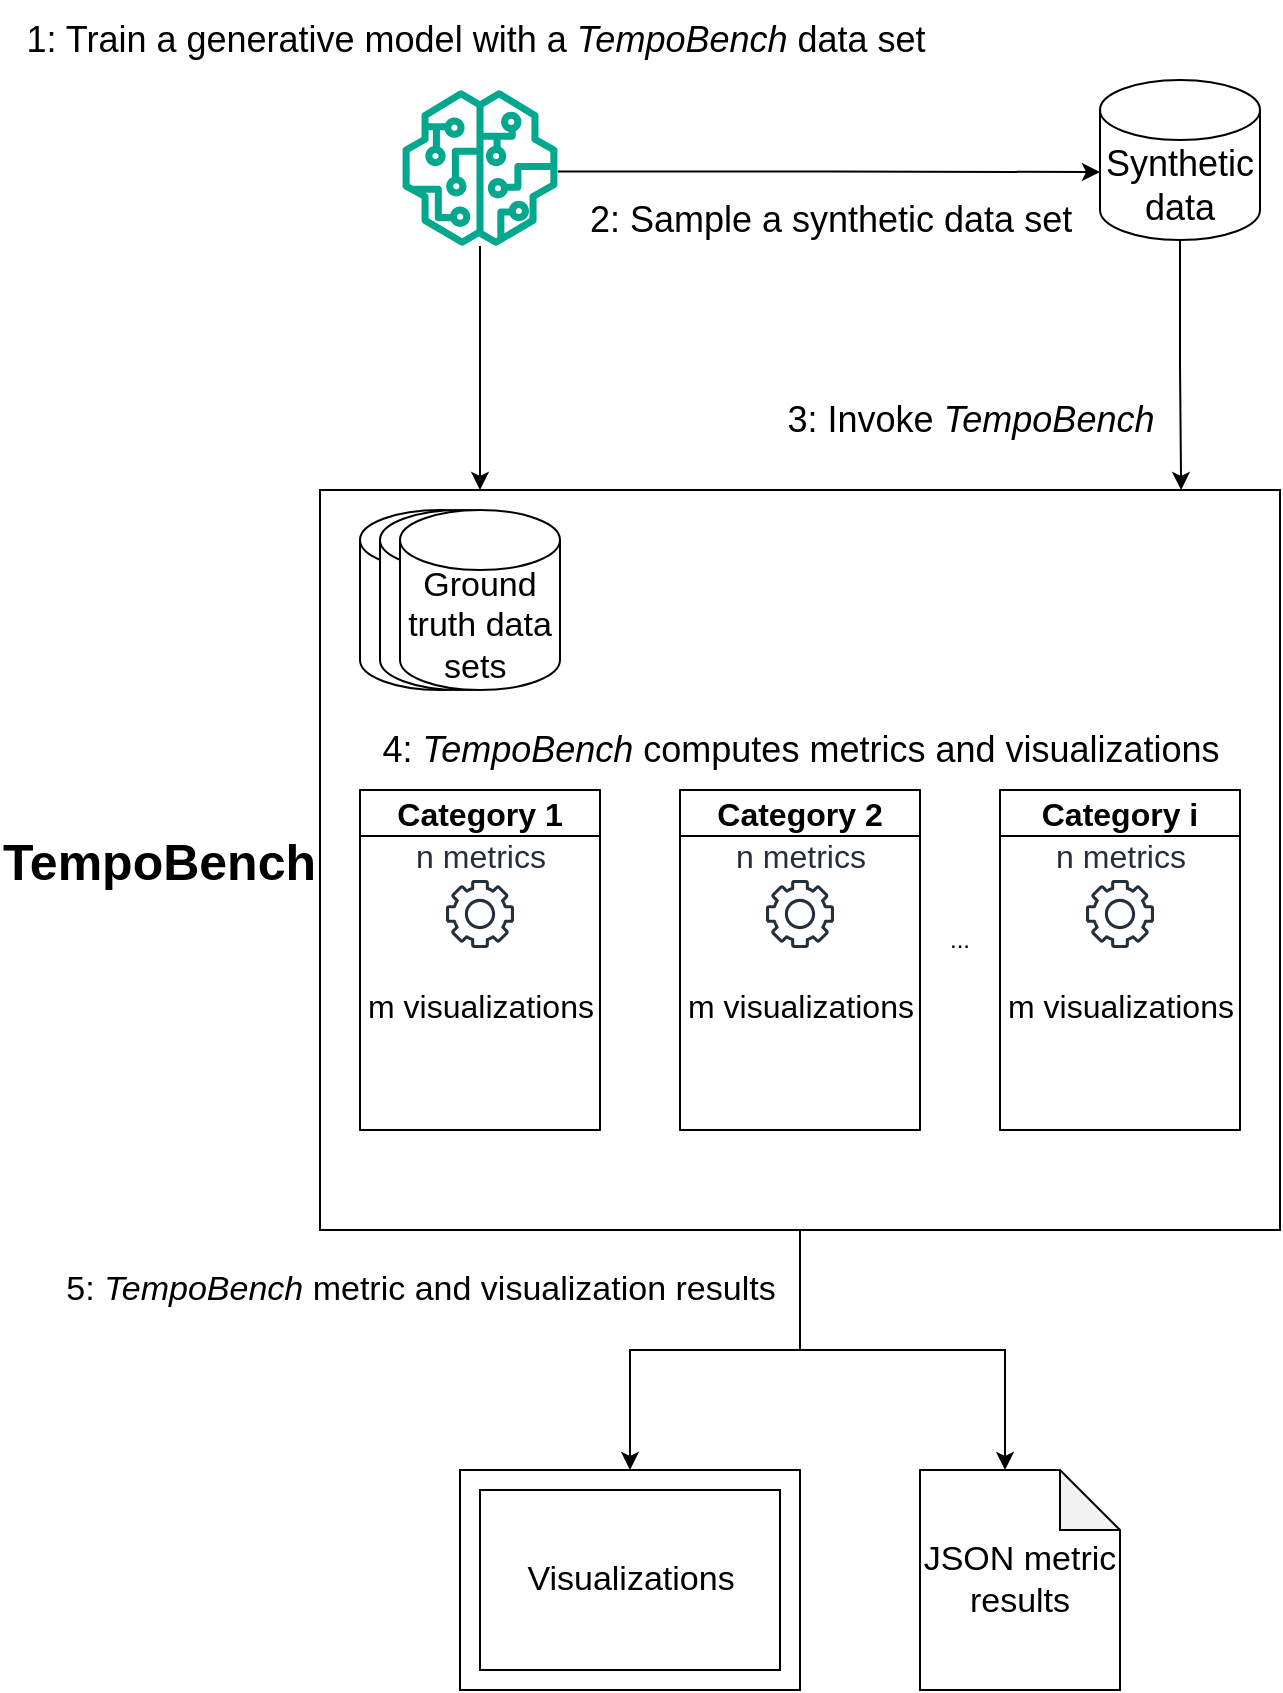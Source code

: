 <mxfile version="27.0.9">
  <diagram name="Page-1" id="7R7ulg5M2vc_khv-GZRt">
    <mxGraphModel dx="2276" dy="1872" grid="1" gridSize="10" guides="1" tooltips="1" connect="1" arrows="1" fold="1" page="1" pageScale="1" pageWidth="850" pageHeight="1100" math="0" shadow="0">
      <root>
        <mxCell id="0" />
        <mxCell id="1" parent="0" />
        <mxCell id="v-tDvrIkVeG2lgE-9QKy-2" value="Synthetic data" style="shape=cylinder3;whiteSpace=wrap;html=1;boundedLbl=1;backgroundOutline=1;size=15;fontSize=18;" parent="1" vertex="1">
          <mxGeometry x="540" y="-55" width="80" height="80" as="geometry" />
        </mxCell>
        <mxCell id="v-tDvrIkVeG2lgE-9QKy-3" value="&lt;b&gt;&lt;font style=&quot;font-size: 25px;&quot;&gt;TempoBench&lt;/font&gt;&lt;/b&gt;" style="rounded=0;whiteSpace=wrap;html=1;verticalAlign=middle;horizontal=1;labelPosition=left;verticalLabelPosition=middle;align=right;" parent="1" vertex="1">
          <mxGeometry x="150" y="150" width="480" height="370" as="geometry" />
        </mxCell>
        <mxCell id="v-tDvrIkVeG2lgE-9QKy-4" value="" style="shape=cylinder3;whiteSpace=wrap;html=1;boundedLbl=1;backgroundOutline=1;size=15;" parent="1" vertex="1">
          <mxGeometry x="170" y="160" width="80" height="90" as="geometry" />
        </mxCell>
        <mxCell id="v-tDvrIkVeG2lgE-9QKy-6" value="JSON metric results" style="shape=note;whiteSpace=wrap;html=1;backgroundOutline=1;darkOpacity=0.05;fontSize=17;" parent="1" vertex="1">
          <mxGeometry x="450" y="640" width="100" height="110" as="geometry" />
        </mxCell>
        <mxCell id="v-tDvrIkVeG2lgE-9QKy-9" value="" style="verticalLabelPosition=bottom;verticalAlign=top;html=1;shape=mxgraph.basic.frame;dx=10;whiteSpace=wrap;" parent="1" vertex="1">
          <mxGeometry x="220" y="640" width="170" height="110" as="geometry" />
        </mxCell>
        <mxCell id="v-tDvrIkVeG2lgE-9QKy-10" value="Visualizations" style="text;html=1;align=center;verticalAlign=middle;resizable=0;points=[];autosize=1;strokeColor=none;fillColor=none;fontSize=17;" parent="1" vertex="1">
          <mxGeometry x="240" y="680" width="130" height="30" as="geometry" />
        </mxCell>
        <mxCell id="v-tDvrIkVeG2lgE-9QKy-12" value="&lt;font&gt;1: Train a generative model with a &lt;i&gt;TempoBench&lt;/i&gt; data set&amp;nbsp;&lt;/font&gt;" style="text;html=1;align=center;verticalAlign=middle;resizable=0;points=[];autosize=1;strokeColor=none;fillColor=none;fontSize=18;" parent="1" vertex="1">
          <mxGeometry x="-10" y="-95" width="480" height="40" as="geometry" />
        </mxCell>
        <mxCell id="v-tDvrIkVeG2lgE-9QKy-13" value="4: &lt;i&gt;TempoBench&lt;/i&gt; computes metrics and visualizations" style="text;html=1;align=center;verticalAlign=middle;resizable=0;points=[];autosize=1;strokeColor=none;fillColor=none;fontSize=18;" parent="1" vertex="1">
          <mxGeometry x="170" y="260" width="440" height="40" as="geometry" />
        </mxCell>
        <mxCell id="v-tDvrIkVeG2lgE-9QKy-14" value="5: &lt;i&gt;TempoBench&lt;/i&gt;&amp;nbsp;metric and visualization results" style="text;html=1;align=center;verticalAlign=middle;resizable=0;points=[];autosize=1;strokeColor=none;fillColor=none;fontSize=17;" parent="1" vertex="1">
          <mxGeometry x="10" y="535" width="380" height="30" as="geometry" />
        </mxCell>
        <mxCell id="1hxr5BAmj0VXV3kwIrot-1" value="" style="shape=cylinder3;whiteSpace=wrap;html=1;boundedLbl=1;backgroundOutline=1;size=15;" parent="1" vertex="1">
          <mxGeometry x="180" y="160" width="80" height="90" as="geometry" />
        </mxCell>
        <mxCell id="1hxr5BAmj0VXV3kwIrot-2" value="Ground truth data sets&amp;nbsp;" style="shape=cylinder3;whiteSpace=wrap;html=1;boundedLbl=1;backgroundOutline=1;size=15;fontSize=17;" parent="1" vertex="1">
          <mxGeometry x="190" y="160" width="80" height="90" as="geometry" />
        </mxCell>
        <mxCell id="1hxr5BAmj0VXV3kwIrot-4" value="Category 1" style="swimlane;whiteSpace=wrap;html=1;fontSize=16;" parent="1" vertex="1">
          <mxGeometry x="170" y="300" width="120" height="170" as="geometry" />
        </mxCell>
        <mxCell id="1hxr5BAmj0VXV3kwIrot-3" value="&lt;font&gt;n metrics&lt;/font&gt;" style="sketch=0;outlineConnect=0;fontColor=#232F3E;gradientColor=none;fillColor=#232F3D;strokeColor=none;dashed=0;verticalLabelPosition=top;verticalAlign=bottom;align=center;html=1;fontSize=16;fontStyle=0;aspect=fixed;pointerEvents=1;shape=mxgraph.aws4.gear;labelPosition=center;" parent="1hxr5BAmj0VXV3kwIrot-4" vertex="1">
          <mxGeometry x="43" y="45" width="34" height="34" as="geometry" />
        </mxCell>
        <mxCell id="1hxr5BAmj0VXV3kwIrot-10" value="m visualizations" style="shape=image;html=1;verticalAlign=bottom;verticalLabelPosition=top;labelBackgroundColor=#ffffff;imageAspect=0;aspect=fixed;image=https://cdn4.iconfinder.com/data/icons/evil-icons-user-interface/64/picture-128.png;labelPosition=center;align=center;fontSize=16;" parent="1hxr5BAmj0VXV3kwIrot-4" vertex="1">
          <mxGeometry x="35" y="120" width="50" height="50" as="geometry" />
        </mxCell>
        <mxCell id="1hxr5BAmj0VXV3kwIrot-11" value="Category 2" style="swimlane;whiteSpace=wrap;html=1;fontSize=16;" parent="1" vertex="1">
          <mxGeometry x="330" y="300" width="120" height="170" as="geometry" />
        </mxCell>
        <mxCell id="1hxr5BAmj0VXV3kwIrot-12" value="n metrics" style="sketch=0;outlineConnect=0;fontColor=#232F3E;gradientColor=none;fillColor=#232F3D;strokeColor=none;dashed=0;verticalLabelPosition=top;verticalAlign=bottom;align=center;html=1;fontSize=16;fontStyle=0;aspect=fixed;pointerEvents=1;shape=mxgraph.aws4.gear;labelPosition=center;" parent="1hxr5BAmj0VXV3kwIrot-11" vertex="1">
          <mxGeometry x="43" y="45" width="34" height="34" as="geometry" />
        </mxCell>
        <mxCell id="1hxr5BAmj0VXV3kwIrot-13" value="m visualizations" style="shape=image;html=1;verticalAlign=bottom;verticalLabelPosition=top;labelBackgroundColor=#ffffff;imageAspect=0;aspect=fixed;image=https://cdn4.iconfinder.com/data/icons/evil-icons-user-interface/64/picture-128.png;labelPosition=center;align=center;fontSize=16;" parent="1hxr5BAmj0VXV3kwIrot-11" vertex="1">
          <mxGeometry x="35" y="120" width="50" height="50" as="geometry" />
        </mxCell>
        <mxCell id="1hxr5BAmj0VXV3kwIrot-14" value="Category i" style="swimlane;whiteSpace=wrap;html=1;fontSize=16;" parent="1" vertex="1">
          <mxGeometry x="490" y="300" width="120" height="170" as="geometry" />
        </mxCell>
        <mxCell id="1hxr5BAmj0VXV3kwIrot-15" value="n metrics" style="sketch=0;outlineConnect=0;fontColor=#232F3E;gradientColor=none;fillColor=#232F3D;strokeColor=none;dashed=0;verticalLabelPosition=top;verticalAlign=bottom;align=center;html=1;fontSize=16;fontStyle=0;aspect=fixed;pointerEvents=1;shape=mxgraph.aws4.gear;labelPosition=center;" parent="1hxr5BAmj0VXV3kwIrot-14" vertex="1">
          <mxGeometry x="43" y="45" width="34" height="34" as="geometry" />
        </mxCell>
        <mxCell id="1hxr5BAmj0VXV3kwIrot-16" value="m visualizations" style="shape=image;html=1;verticalAlign=bottom;verticalLabelPosition=top;labelBackgroundColor=#ffffff;imageAspect=0;aspect=fixed;image=https://cdn4.iconfinder.com/data/icons/evil-icons-user-interface/64/picture-128.png;labelPosition=center;align=center;fontSize=16;" parent="1hxr5BAmj0VXV3kwIrot-14" vertex="1">
          <mxGeometry x="35" y="120" width="50" height="50" as="geometry" />
        </mxCell>
        <mxCell id="1hxr5BAmj0VXV3kwIrot-18" value="..." style="text;html=1;align=center;verticalAlign=middle;whiteSpace=wrap;rounded=0;" parent="1hxr5BAmj0VXV3kwIrot-14" vertex="1">
          <mxGeometry x="-50" y="60" width="60" height="30" as="geometry" />
        </mxCell>
        <mxCell id="1hxr5BAmj0VXV3kwIrot-19" value="" style="sketch=0;outlineConnect=0;fontColor=#232F3E;gradientColor=none;fillColor=#01A88D;strokeColor=none;dashed=0;verticalLabelPosition=bottom;verticalAlign=top;align=center;html=1;fontSize=12;fontStyle=0;aspect=fixed;pointerEvents=1;shape=mxgraph.aws4.sagemaker_model;" parent="1" vertex="1">
          <mxGeometry x="191" y="-50" width="78" height="78" as="geometry" />
        </mxCell>
        <mxCell id="1hxr5BAmj0VXV3kwIrot-21" style="edgeStyle=orthogonalEdgeStyle;rounded=0;orthogonalLoop=1;jettySize=auto;html=1;" parent="1" source="1hxr5BAmj0VXV3kwIrot-19" edge="1">
          <mxGeometry relative="1" as="geometry">
            <mxPoint x="229.54" y="30" as="sourcePoint" />
            <mxPoint x="230" y="150" as="targetPoint" />
            <Array as="points" />
          </mxGeometry>
        </mxCell>
        <mxCell id="1hxr5BAmj0VXV3kwIrot-24" value="2: Sample a synthetic data set" style="text;html=1;align=center;verticalAlign=middle;resizable=0;points=[];autosize=1;strokeColor=none;fillColor=none;fontSize=18;" parent="1" vertex="1">
          <mxGeometry x="275" y="-5" width="260" height="40" as="geometry" />
        </mxCell>
        <mxCell id="1hxr5BAmj0VXV3kwIrot-26" value="3: Invoke &lt;i&gt;TempoBench&lt;/i&gt;" style="text;html=1;align=center;verticalAlign=middle;resizable=0;points=[];autosize=1;strokeColor=none;fillColor=none;fontSize=18;" parent="1" vertex="1">
          <mxGeometry x="370" y="95" width="210" height="40" as="geometry" />
        </mxCell>
        <mxCell id="WZc31XV6oDD110tjK4yp-1" style="edgeStyle=orthogonalEdgeStyle;rounded=0;orthogonalLoop=1;jettySize=auto;html=1;" edge="1" parent="1">
          <mxGeometry relative="1" as="geometry">
            <mxPoint x="269.002" y="-9.25" as="sourcePoint" />
            <mxPoint x="540" y="-9" as="targetPoint" />
            <Array as="points">
              <mxPoint x="405" y="-9.5" />
              <mxPoint x="540" y="-8.5" />
            </Array>
          </mxGeometry>
        </mxCell>
        <mxCell id="WZc31XV6oDD110tjK4yp-2" style="edgeStyle=orthogonalEdgeStyle;rounded=0;orthogonalLoop=1;jettySize=auto;html=1;entryX=0.897;entryY=0;entryDx=0;entryDy=0;entryPerimeter=0;" edge="1" parent="1" source="v-tDvrIkVeG2lgE-9QKy-2" target="v-tDvrIkVeG2lgE-9QKy-3">
          <mxGeometry relative="1" as="geometry" />
        </mxCell>
        <mxCell id="WZc31XV6oDD110tjK4yp-3" style="edgeStyle=orthogonalEdgeStyle;rounded=0;orthogonalLoop=1;jettySize=auto;html=1;entryX=0.5;entryY=0;entryDx=0;entryDy=0;entryPerimeter=0;" edge="1" parent="1" source="v-tDvrIkVeG2lgE-9QKy-3" target="v-tDvrIkVeG2lgE-9QKy-9">
          <mxGeometry relative="1" as="geometry" />
        </mxCell>
        <mxCell id="WZc31XV6oDD110tjK4yp-4" style="edgeStyle=orthogonalEdgeStyle;rounded=0;orthogonalLoop=1;jettySize=auto;html=1;entryX=0.425;entryY=0.035;entryDx=0;entryDy=0;entryPerimeter=0;" edge="1" parent="1">
          <mxGeometry relative="1" as="geometry">
            <mxPoint x="390" y="520" as="sourcePoint" />
            <mxPoint x="492.5" y="640.0" as="targetPoint" />
            <Array as="points">
              <mxPoint x="390" y="580" />
              <mxPoint x="493" y="580" />
            </Array>
          </mxGeometry>
        </mxCell>
      </root>
    </mxGraphModel>
  </diagram>
</mxfile>
